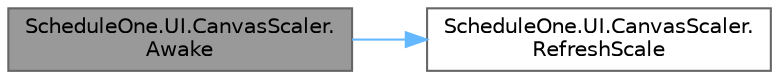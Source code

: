 digraph "ScheduleOne.UI.CanvasScaler.Awake"
{
 // LATEX_PDF_SIZE
  bgcolor="transparent";
  edge [fontname=Helvetica,fontsize=10,labelfontname=Helvetica,labelfontsize=10];
  node [fontname=Helvetica,fontsize=10,shape=box,height=0.2,width=0.4];
  rankdir="LR";
  Node1 [id="Node000001",label="ScheduleOne.UI.CanvasScaler.\lAwake",height=0.2,width=0.4,color="gray40", fillcolor="grey60", style="filled", fontcolor="black",tooltip=" "];
  Node1 -> Node2 [id="edge1_Node000001_Node000002",color="steelblue1",style="solid",tooltip=" "];
  Node2 [id="Node000002",label="ScheduleOne.UI.CanvasScaler.\lRefreshScale",height=0.2,width=0.4,color="grey40", fillcolor="white", style="filled",URL="$class_schedule_one_1_1_u_i_1_1_canvas_scaler.html#a79538039cd3b3f84f36a245edbdbaa12",tooltip=" "];
}
